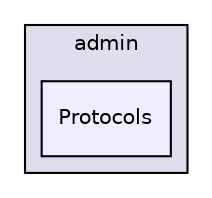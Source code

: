digraph "admin/Protocols/" {
  compound=true
  node [ fontsize="10", fontname="Helvetica"];
  edge [ labelfontsize="10", labelfontname="Helvetica"];
  subgraph clusterdir_b56013ff87e0b8a9fb902ef4a07a6990 {
    graph [ bgcolor="#ddddee", pencolor="black", label="admin" fontname="Helvetica", fontsize="10", URL="dir_b56013ff87e0b8a9fb902ef4a07a6990.html"]
  dir_07221d5515ff62c5293f0ad2c62267a9 [shape=box, label="Protocols", style="filled", fillcolor="#eeeeff", pencolor="black", URL="dir_07221d5515ff62c5293f0ad2c62267a9.html"];
  }
}
